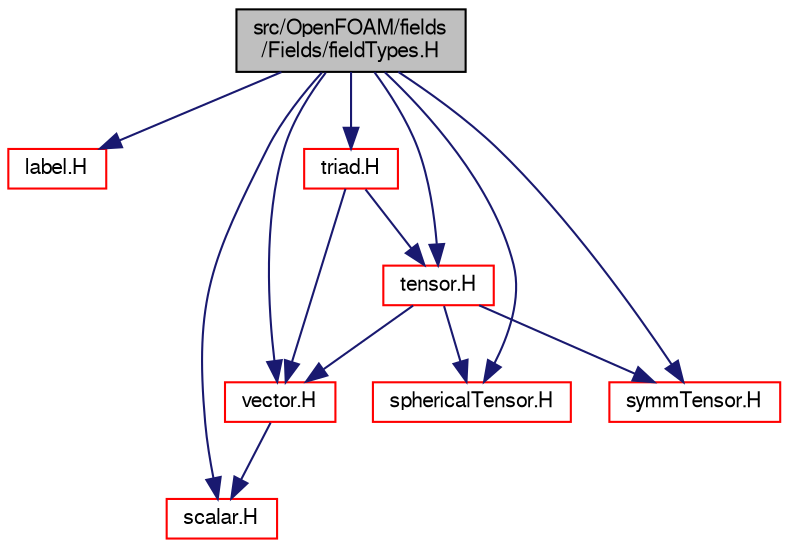 digraph "src/OpenFOAM/fields/Fields/fieldTypes.H"
{
  bgcolor="transparent";
  edge [fontname="FreeSans",fontsize="10",labelfontname="FreeSans",labelfontsize="10"];
  node [fontname="FreeSans",fontsize="10",shape=record];
  Node0 [label="src/OpenFOAM/fields\l/Fields/fieldTypes.H",height=0.2,width=0.4,color="black", fillcolor="grey75", style="filled", fontcolor="black"];
  Node0 -> Node1 [color="midnightblue",fontsize="10",style="solid",fontname="FreeSans"];
  Node1 [label="label.H",height=0.2,width=0.4,color="red",URL="$a12371.html"];
  Node0 -> Node7 [color="midnightblue",fontsize="10",style="solid",fontname="FreeSans"];
  Node7 [label="scalar.H",height=0.2,width=0.4,color="red",URL="$a12533.html"];
  Node0 -> Node24 [color="midnightblue",fontsize="10",style="solid",fontname="FreeSans"];
  Node24 [label="vector.H",height=0.2,width=0.4,color="red",URL="$a12836.html"];
  Node24 -> Node7 [color="midnightblue",fontsize="10",style="solid",fontname="FreeSans"];
  Node0 -> Node46 [color="midnightblue",fontsize="10",style="solid",fontname="FreeSans"];
  Node46 [label="sphericalTensor.H",height=0.2,width=0.4,color="red",URL="$a12560.html"];
  Node0 -> Node49 [color="midnightblue",fontsize="10",style="solid",fontname="FreeSans"];
  Node49 [label="symmTensor.H",height=0.2,width=0.4,color="red",URL="$a12707.html"];
  Node0 -> Node54 [color="midnightblue",fontsize="10",style="solid",fontname="FreeSans"];
  Node54 [label="tensor.H",height=0.2,width=0.4,color="red",URL="$a12755.html"];
  Node54 -> Node24 [color="midnightblue",fontsize="10",style="solid",fontname="FreeSans"];
  Node54 -> Node46 [color="midnightblue",fontsize="10",style="solid",fontname="FreeSans"];
  Node54 -> Node49 [color="midnightblue",fontsize="10",style="solid",fontname="FreeSans"];
  Node0 -> Node55 [color="midnightblue",fontsize="10",style="solid",fontname="FreeSans"];
  Node55 [label="triad.H",height=0.2,width=0.4,color="red",URL="$a12785.html"];
  Node55 -> Node24 [color="midnightblue",fontsize="10",style="solid",fontname="FreeSans"];
  Node55 -> Node54 [color="midnightblue",fontsize="10",style="solid",fontname="FreeSans"];
}
